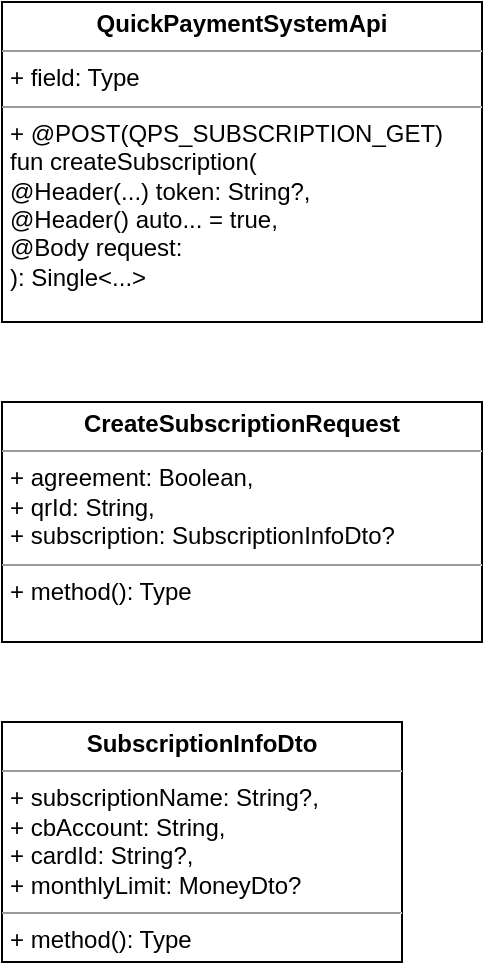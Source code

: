 <mxfile version="20.0.4" type="github">
  <diagram id="_11fgWYeZWs7mpHxSI01" name="Page-1">
    <mxGraphModel dx="757" dy="480" grid="1" gridSize="10" guides="1" tooltips="1" connect="1" arrows="1" fold="1" page="1" pageScale="1" pageWidth="827" pageHeight="1169" math="0" shadow="0">
      <root>
        <mxCell id="0" />
        <mxCell id="1" parent="0" />
        <mxCell id="eyirgzZCKavRE8oVCcqX-1" value="&lt;p style=&quot;margin:0px;margin-top:4px;text-align:center;&quot;&gt;&lt;b&gt;QuickPaymentSystemApi&lt;/b&gt;&lt;/p&gt;&lt;hr size=&quot;1&quot;&gt;&lt;p style=&quot;margin:0px;margin-left:4px;&quot;&gt;+ field: Type&lt;/p&gt;&lt;hr size=&quot;1&quot;&gt;&lt;p style=&quot;margin:0px;margin-left:4px;&quot;&gt;+ @POST(QPS_SUBSCRIPTION_GET) &lt;br&gt;&lt;/p&gt;&lt;p style=&quot;margin:0px;margin-left:4px;&quot;&gt;fun createSubscription(&lt;/p&gt;&lt;p style=&quot;margin:0px;margin-left:4px;&quot;&gt;@Header(...) token: String?,&lt;/p&gt;&lt;p style=&quot;margin:0px;margin-left:4px;&quot;&gt;@Header() auto... = true,&lt;br&gt;&lt;/p&gt;&lt;p style=&quot;margin:0px;margin-left:4px;&quot;&gt;@Body request: &lt;br&gt;&lt;/p&gt;&lt;p style=&quot;margin:0px;margin-left:4px;&quot;&gt;): Single&amp;lt;...&amp;gt;&lt;br&gt;&lt;/p&gt;" style="verticalAlign=top;align=left;overflow=fill;fontSize=12;fontFamily=Helvetica;html=1;" vertex="1" parent="1">
          <mxGeometry x="120" y="120" width="240" height="160" as="geometry" />
        </mxCell>
        <mxCell id="eyirgzZCKavRE8oVCcqX-2" value="&lt;p style=&quot;margin:0px;margin-top:4px;text-align:center;&quot;&gt;&lt;b&gt;CreateSubscriptionRequest&lt;/b&gt;&lt;br&gt;&lt;/p&gt;&lt;hr size=&quot;1&quot;&gt;&lt;p style=&quot;margin:0px;margin-left:4px;&quot;&gt;+ agreement: Boolean,&lt;/p&gt;&lt;p style=&quot;margin:0px;margin-left:4px;&quot;&gt;+ qrId: String,&lt;/p&gt;&lt;p style=&quot;margin:0px;margin-left:4px;&quot;&gt;+ subscription: SubscriptionInfoDto?&lt;br&gt;&lt;/p&gt;&lt;hr size=&quot;1&quot;&gt;&lt;p style=&quot;margin:0px;margin-left:4px;&quot;&gt;+ method(): Type&lt;/p&gt;" style="verticalAlign=top;align=left;overflow=fill;fontSize=12;fontFamily=Helvetica;html=1;" vertex="1" parent="1">
          <mxGeometry x="120" y="320" width="240" height="120" as="geometry" />
        </mxCell>
        <mxCell id="eyirgzZCKavRE8oVCcqX-3" value="&lt;p style=&quot;margin:0px;margin-top:4px;text-align:center;&quot;&gt;&lt;b&gt;SubscriptionInfoDto&lt;/b&gt;&lt;/p&gt;&lt;hr size=&quot;1&quot;&gt;&lt;p style=&quot;margin:0px;margin-left:4px;&quot;&gt;+ subscriptionName: String?,&lt;/p&gt;&lt;p style=&quot;margin:0px;margin-left:4px;&quot;&gt;+ cbAccount: String,&lt;/p&gt;&lt;p style=&quot;margin:0px;margin-left:4px;&quot;&gt;+ cardId: String?,&lt;/p&gt;&lt;p style=&quot;margin:0px;margin-left:4px;&quot;&gt;+ monthlyLimit: MoneyDto?&lt;br&gt;&lt;/p&gt;&lt;hr size=&quot;1&quot;&gt;&lt;p style=&quot;margin:0px;margin-left:4px;&quot;&gt;+ method(): Type&lt;/p&gt;" style="verticalAlign=top;align=left;overflow=fill;fontSize=12;fontFamily=Helvetica;html=1;" vertex="1" parent="1">
          <mxGeometry x="120" y="480" width="200" height="120" as="geometry" />
        </mxCell>
      </root>
    </mxGraphModel>
  </diagram>
</mxfile>
